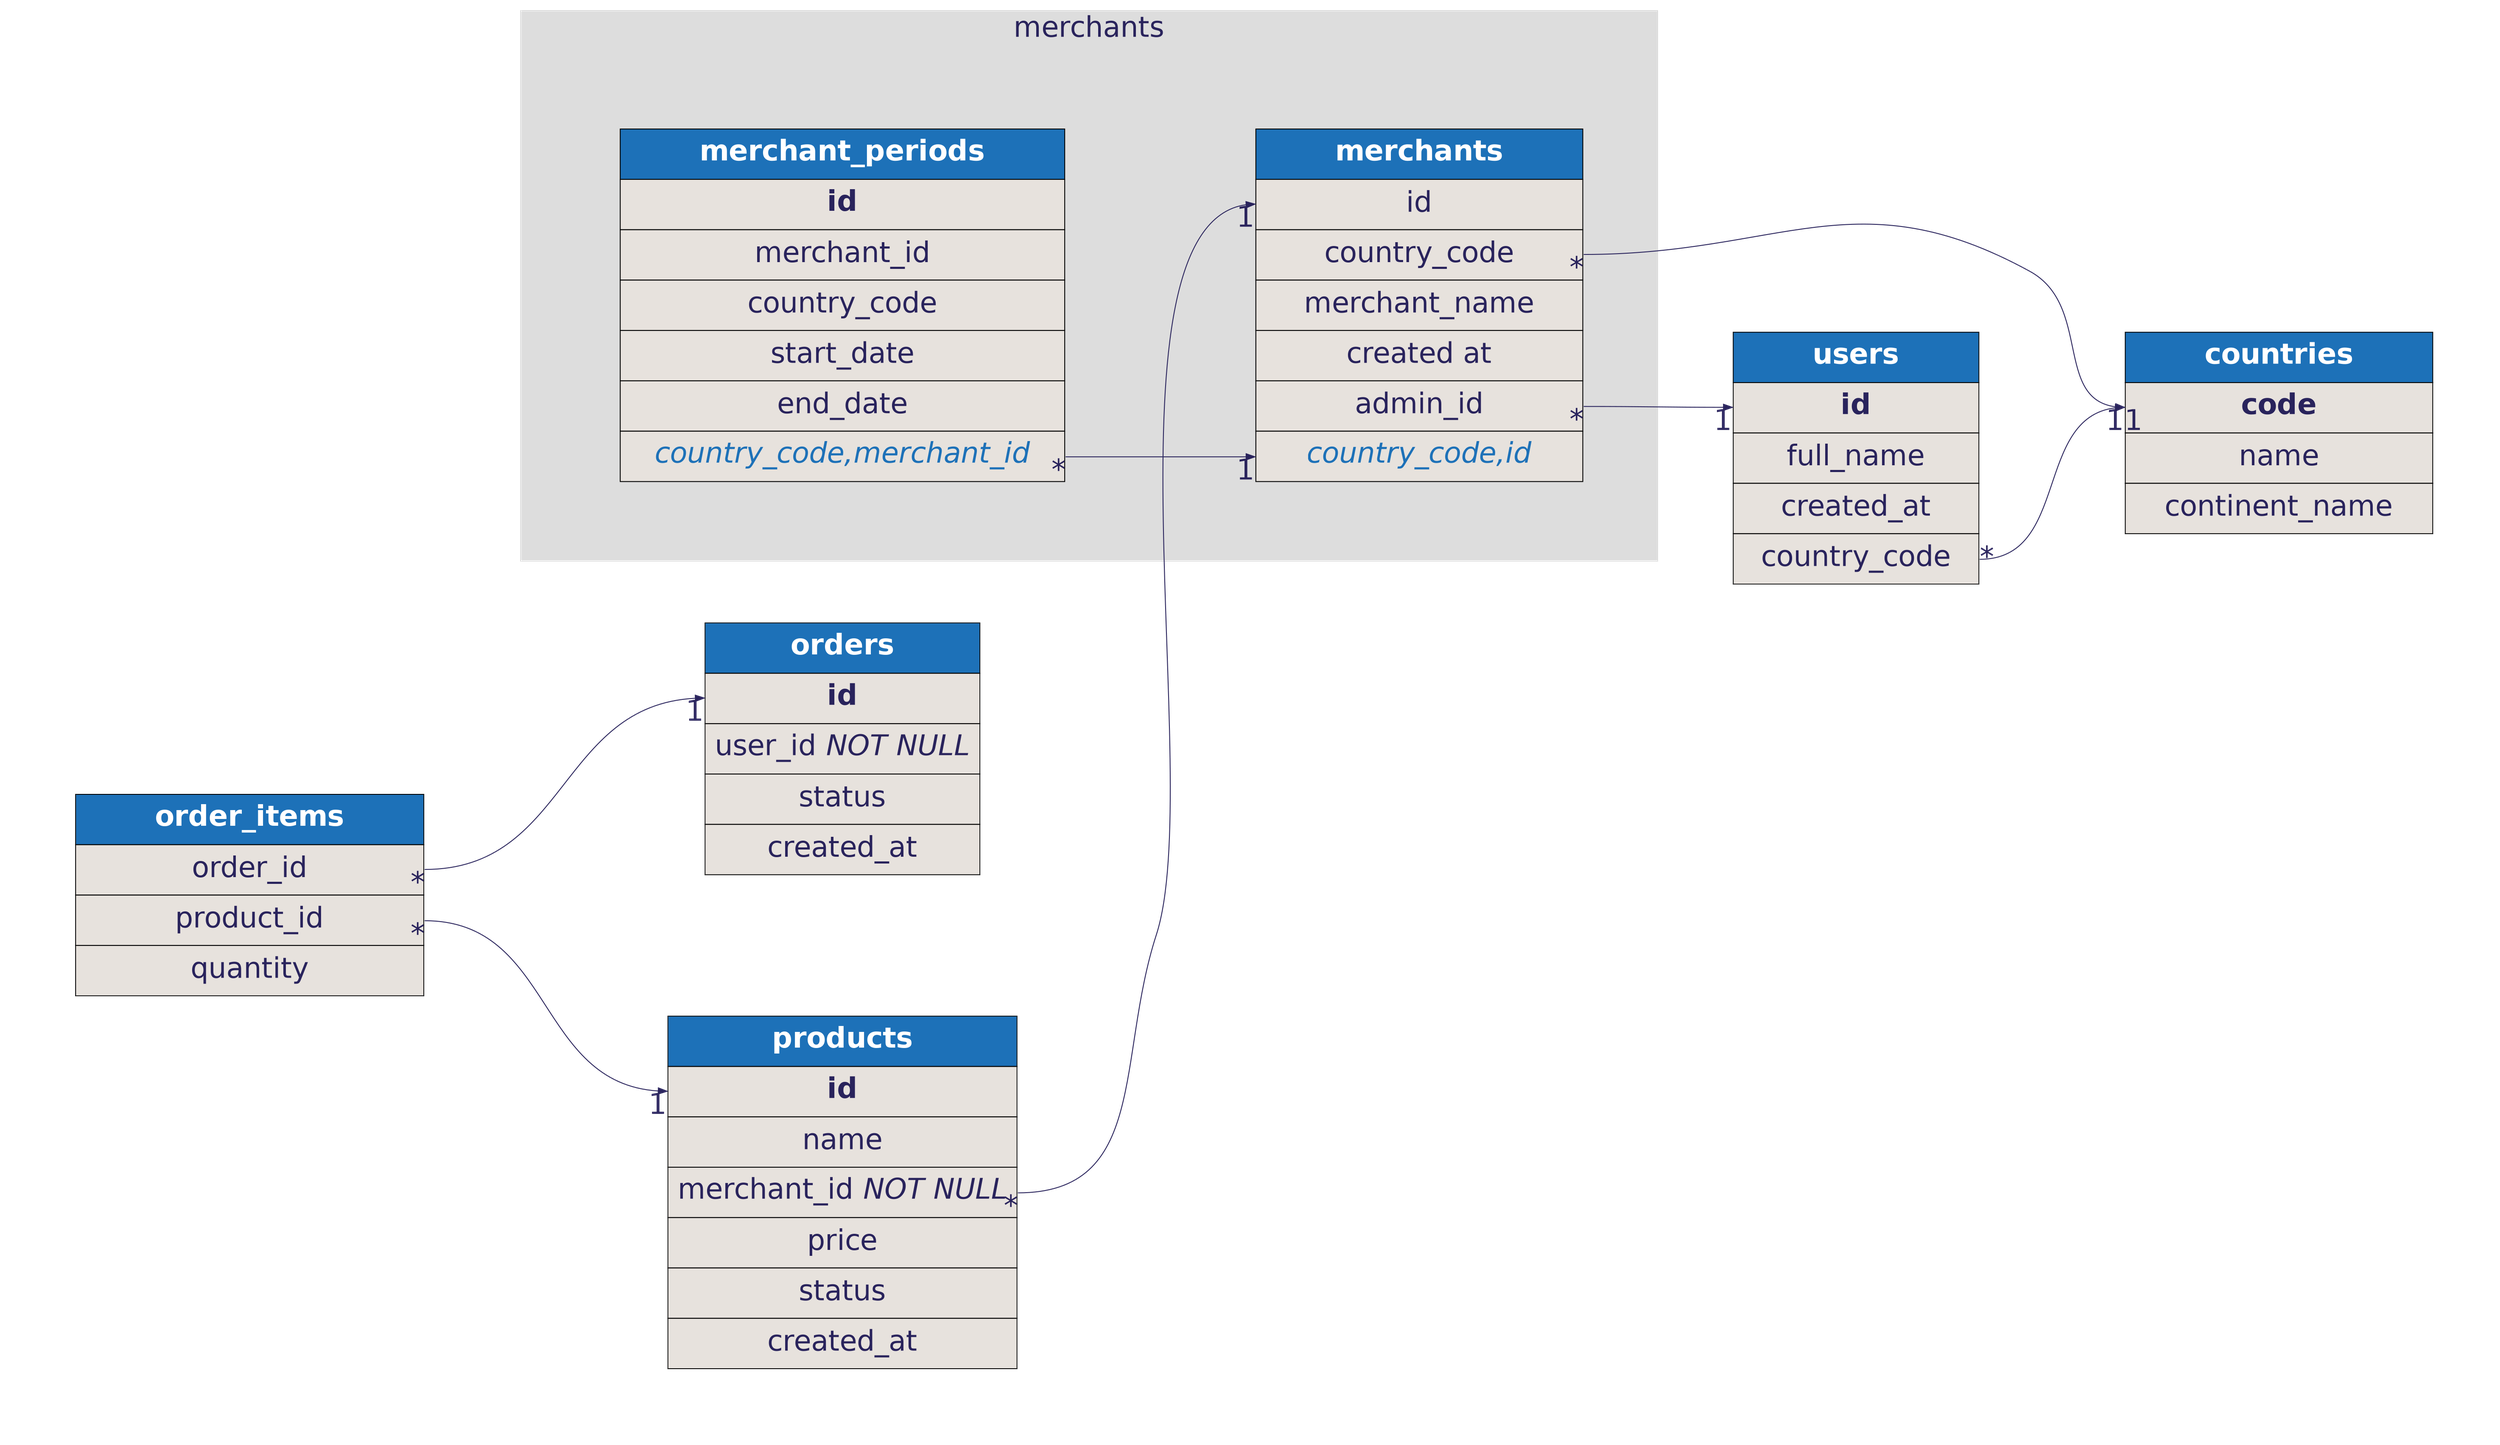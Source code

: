 digraph dbml {
      rankdir=LR;
      graph [fontname="helvetica", fontsize=32, fontcolor="#29235c", bgcolor="transparent"];
      node [penwidth=0, margin=0, fontname="helvetica", fontsize=32, fontcolor="#29235c"];
      edge [fontname="helvetica", fontsize=32, fontcolor="#29235c", color="#29235c"];

      
      subgraph cluster_merchants {
      label = "merchants"
      style=filled;
      color="#dddddd";

      "merchants" [id=merchants;label=<<TABLE BORDER="0" CELLBORDER="1" CELLSPACING="0" CELLPADDING="10" >
      <TR><TD PORT="f0" WIDTH="150" BGCOLOR="#1d71b8"><font color="#ffffff"><B>       merchants       </B></font></TD></TR>
<TR><TD PORT="f1" BGCOLOR="#e7e2dd">id</TD></TR>
<TR><TD PORT="f2" BGCOLOR="#e7e2dd">country_code</TD></TR>
<TR><TD PORT="f3" BGCOLOR="#e7e2dd">merchant_name</TD></TR>
<TR><TD PORT="f4" BGCOLOR="#e7e2dd">created at</TD></TR>
<TR><TD PORT="f5" BGCOLOR="#e7e2dd">admin_id</TD></TR>
<TR><TD PORT="f6" BGCOLOR="#e7e2dd"><font color="#1d71b8"><i>country_code,id</i></font></TD></TR>
    </TABLE>>];
"merchant_periods" [id=merchant_periods;label=<<TABLE BORDER="0" CELLBORDER="1" CELLSPACING="0" CELLPADDING="10" >
      <TR><TD PORT="f0" WIDTH="150" BGCOLOR="#1d71b8"><font color="#ffffff"><B>       merchant_periods       </B></font></TD></TR>
<TR><TD PORT="f1" BGCOLOR="#e7e2dd"><b>id</b></TD></TR>
<TR><TD PORT="f2" BGCOLOR="#e7e2dd">merchant_id</TD></TR>
<TR><TD PORT="f3" BGCOLOR="#e7e2dd">country_code</TD></TR>
<TR><TD PORT="f4" BGCOLOR="#e7e2dd">start_date</TD></TR>
<TR><TD PORT="f5" BGCOLOR="#e7e2dd">end_date</TD></TR>
<TR><TD PORT="f6" BGCOLOR="#e7e2dd"><font color="#1d71b8"><i>country_code,merchant_id</i></font></TD></TR>
    </TABLE>>];
    }
      "users" [id=users;label=<<TABLE BORDER="0" CELLBORDER="1" CELLSPACING="0" CELLPADDING="10" >
      <TR><TD PORT="f0" WIDTH="150" BGCOLOR="#1d71b8"><font color="#ffffff"><B>       users       </B></font></TD></TR>
<TR><TD PORT="f1" BGCOLOR="#e7e2dd"><b>id</b></TD></TR>
<TR><TD PORT="f2" BGCOLOR="#e7e2dd">full_name</TD></TR>
<TR><TD PORT="f3" BGCOLOR="#e7e2dd">created_at</TD></TR>
<TR><TD PORT="f4" BGCOLOR="#e7e2dd">country_code</TD></TR>
    </TABLE>>];
"users" [id=users;label=<<TABLE BORDER="0" CELLBORDER="1" CELLSPACING="0" CELLPADDING="10" >
      <TR><TD PORT="f0" WIDTH="150" BGCOLOR="#1d71b8"><font color="#ffffff"><B>       users       </B></font></TD></TR>
<TR><TD PORT="f1" BGCOLOR="#e7e2dd"><b>id</b></TD></TR>
<TR><TD PORT="f2" BGCOLOR="#e7e2dd">full_name</TD></TR>
<TR><TD PORT="f3" BGCOLOR="#e7e2dd">created_at</TD></TR>
<TR><TD PORT="f4" BGCOLOR="#e7e2dd">country_code</TD></TR>
    </TABLE>>];
"countries" [id=countries;label=<<TABLE BORDER="0" CELLBORDER="1" CELLSPACING="0" CELLPADDING="10" >
      <TR><TD PORT="f0" WIDTH="150" BGCOLOR="#1d71b8"><font color="#ffffff"><B>       countries       </B></font></TD></TR>
<TR><TD PORT="f1" BGCOLOR="#e7e2dd"><b>code</b></TD></TR>
<TR><TD PORT="f2" BGCOLOR="#e7e2dd">name</TD></TR>
<TR><TD PORT="f3" BGCOLOR="#e7e2dd">continent_name</TD></TR>
    </TABLE>>];
"order_items" [id=order_items;label=<<TABLE BORDER="0" CELLBORDER="1" CELLSPACING="0" CELLPADDING="10" >
      <TR><TD PORT="f0" WIDTH="150" BGCOLOR="#1d71b8"><font color="#ffffff"><B>       order_items       </B></font></TD></TR>
<TR><TD PORT="f1" BGCOLOR="#e7e2dd">order_id</TD></TR>
<TR><TD PORT="f2" BGCOLOR="#e7e2dd">product_id</TD></TR>
<TR><TD PORT="f3" BGCOLOR="#e7e2dd">quantity</TD></TR>
    </TABLE>>];
"orders" [id=orders;label=<<TABLE BORDER="0" CELLBORDER="1" CELLSPACING="0" CELLPADDING="10" >
      <TR><TD PORT="f0" WIDTH="150" BGCOLOR="#1d71b8"><font color="#ffffff"><B>       orders       </B></font></TD></TR>
<TR><TD PORT="f1" BGCOLOR="#e7e2dd"><b>id</b></TD></TR>
<TR><TD PORT="f2" BGCOLOR="#e7e2dd">user_id <i>NOT NULL</i></TD></TR>
<TR><TD PORT="f3" BGCOLOR="#e7e2dd">status</TD></TR>
<TR><TD PORT="f4" BGCOLOR="#e7e2dd">created_at</TD></TR>
    </TABLE>>];
"products" [id=products;label=<<TABLE BORDER="0" CELLBORDER="1" CELLSPACING="0" CELLPADDING="10" >
      <TR><TD PORT="f0" WIDTH="150" BGCOLOR="#1d71b8"><font color="#ffffff"><B>       products       </B></font></TD></TR>
<TR><TD PORT="f1" BGCOLOR="#e7e2dd"><b>id</b></TD></TR>
<TR><TD PORT="f2" BGCOLOR="#e7e2dd">name</TD></TR>
<TR><TD PORT="f3" BGCOLOR="#e7e2dd">merchant_id <i>NOT NULL</i></TD></TR>
<TR><TD PORT="f4" BGCOLOR="#e7e2dd">price</TD></TR>
<TR><TD PORT="f5" BGCOLOR="#e7e2dd">status</TD></TR>
<TR><TD PORT="f6" BGCOLOR="#e7e2dd">created_at</TD></TR>
    </TABLE>>];
    
      users:f4:e -> countries:f1:w [headlabel="1", taillabel="*", arrowhead="normal", arrowtail="none"]
merchants:f2:e -> countries:f1:w [headlabel="1", taillabel="*", arrowhead="normal", arrowtail="none"]
order_items:f2:e -> products:f1:w [headlabel="1", taillabel="*", arrowhead="normal", arrowtail="none"]
products:f3:e -> merchants:f1:w [headlabel="1", taillabel="*", arrowhead="normal", arrowtail="none"]
merchant_periods:f6:e -> merchants:f6:w [headlabel="1", taillabel="*", arrowhead="normal", arrowtail="none"]
order_items:f1:e -> orders:f1:w [headlabel="1", taillabel="*", arrowhead="normal", arrowtail="none"]
merchants:f5:e -> users:f1:w [headlabel="1", taillabel="*", arrowhead="normal", arrowtail="none"]
    }